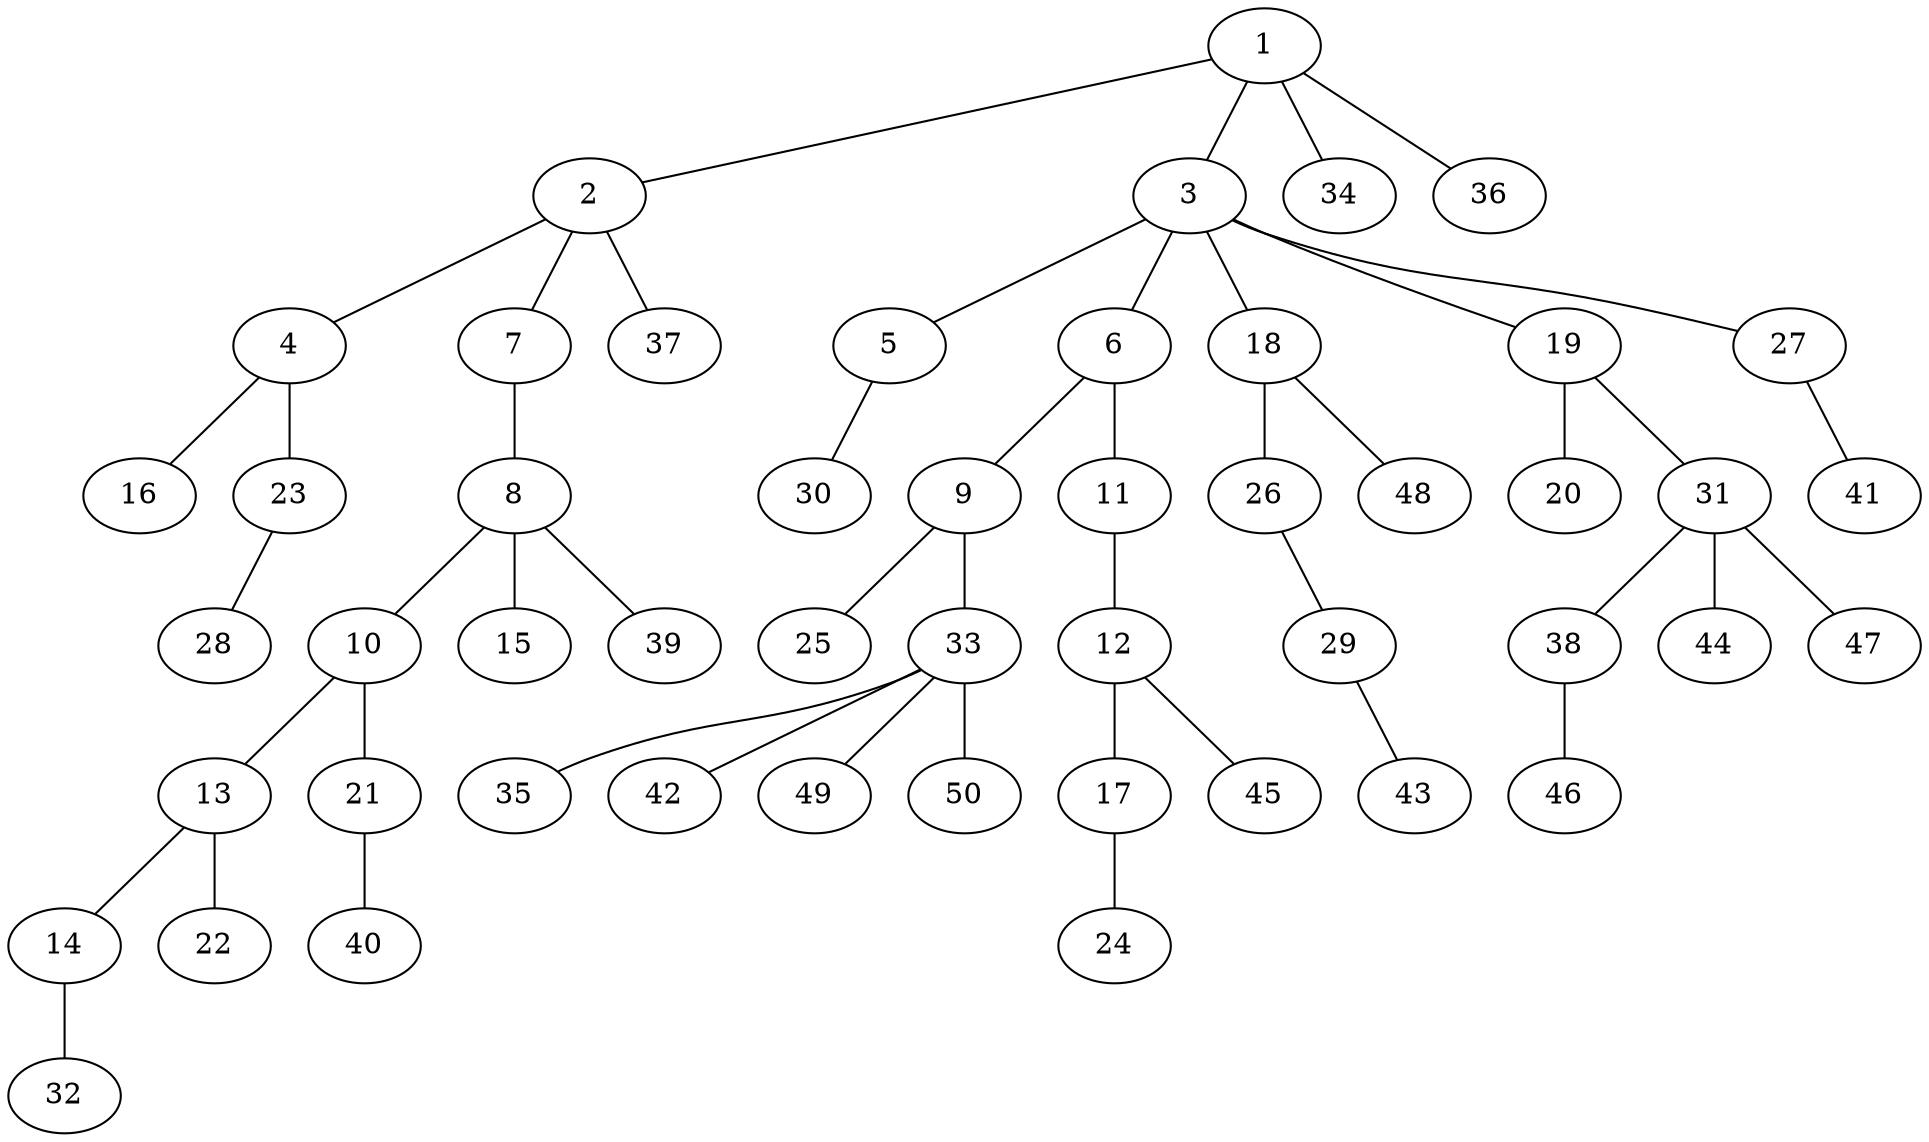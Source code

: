 graph graphname {1--2
1--3
1--34
1--36
2--4
2--7
2--37
3--5
3--6
3--18
3--19
3--27
4--16
4--23
5--30
6--9
6--11
7--8
8--10
8--15
8--39
9--25
9--33
10--13
10--21
11--12
12--17
12--45
13--14
13--22
14--32
17--24
18--26
18--48
19--20
19--31
21--40
23--28
26--29
27--41
29--43
31--38
31--44
31--47
33--35
33--42
33--49
33--50
38--46
}